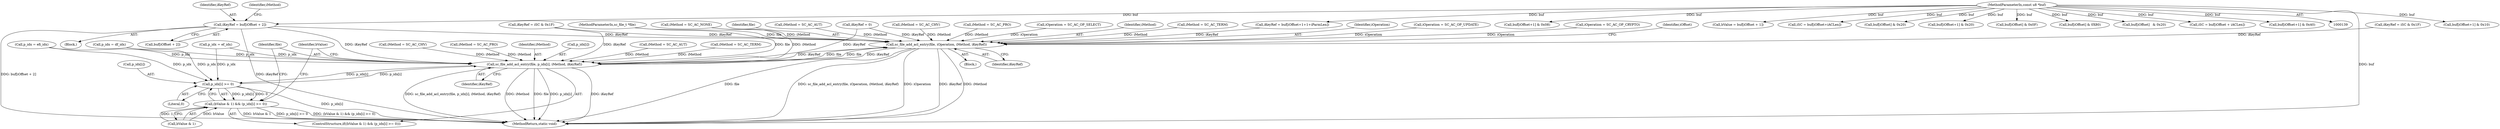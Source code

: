 digraph "0_OpenSC_8fe377e93b4b56060e5bbfb6f3142ceaeca744fa_17@pointer" {
"1000416" [label="(Call,iKeyRef = buf[iOffset + 2])"];
"1000141" [label="(MethodParameterIn,const u8 *buf)"];
"1000334" [label="(Call,sc_file_add_acl_entry(file, iOperation, iMethod, iKeyRef))"];
"1000453" [label="(Call,sc_file_add_acl_entry(file, p_idx[i], iMethod, iKeyRef))"];
"1000448" [label="(Call,p_idx[i] >= 0)"];
"1000444" [label="(Call,(bValue & 1) && (p_idx[i] >= 0))"];
"1000445" [label="(Call,bValue & 1)"];
"1000337" [label="(Identifier,iMethod)"];
"1000231" [label="(Call,buf[iOffset+1] & 0x10)"];
"1000455" [label="(Call,p_idx[i])"];
"1000417" [label="(Identifier,iKeyRef)"];
"1000453" [label="(Call,sc_file_add_acl_entry(file, p_idx[i], iMethod, iKeyRef))"];
"1000444" [label="(Call,(bValue & 1) && (p_idx[i] >= 0))"];
"1000241" [label="(Call,buf[iOffset+1] & 0x08)"];
"1000426" [label="(Call,bValue = buf[iOffset + 1])"];
"1000338" [label="(Identifier,iKeyRef)"];
"1000404" [label="(Call,iKeyRef = iSC & 0x1F)"];
"1000280" [label="(Call,iMethod = SC_AC_PRO)"];
"1000330" [label="(Call,iOperation = SC_AC_OP_SELECT)"];
"1000298" [label="(Call,iKeyRef = buf[iOffset+1+1+iParmLen])"];
"1000449" [label="(Call,p_idx[i])"];
"1000254" [label="(Call,iSC = buf[iOffset+iACLen])"];
"1000389" [label="(Call,iMethod = SC_AC_TERM)"];
"1000367" [label="(Call,buf[iOffset] & 0x20)"];
"1000221" [label="(Call,buf[iOffset+1] & 0x20)"];
"1000269" [label="(Call,iMethod = SC_AC_TERM)"];
"1000459" [label="(Identifier,iKeyRef)"];
"1000336" [label="(Identifier,iOperation)"];
"1000454" [label="(Identifier,file)"];
"1000423" [label="(Call,iMethod = SC_AC_CHV)"];
"1000175" [label="(Call,buf[iOffset] & 0x0F)"];
"1000473" [label="(MethodReturn,static void)"];
"1000188" [label="(Call,buf[iOffset] & 0X80)"];
"1000325" [label="(Call,iOperation = SC_AC_OP_UPDATE)"];
"1000140" [label="(MethodParameterIn,sc_file_t *file)"];
"1000416" [label="(Call,iKeyRef = buf[iOffset + 2])"];
"1000320" [label="(Call,iOperation = SC_AC_OP_CRYPTO)"];
"1000400" [label="(Call,iMethod = SC_AC_PRO)"];
"1000193" [label="(Block,)"];
"1000418" [label="(Call,buf[iOffset + 2])"];
"1000464" [label="(Identifier,iOffset)"];
"1000284" [label="(Call,iKeyRef = iSC & 0x1F)"];
"1000352" [label="(Call,p_idx = efi_idx)"];
"1000458" [label="(Identifier,iMethod)"];
"1000452" [label="(Literal,0)"];
"1000424" [label="(Identifier,iMethod)"];
"1000415" [label="(Block,)"];
"1000334" [label="(Call,sc_file_add_acl_entry(file, iOperation, iMethod, iKeyRef))"];
"1000184" [label="(Call,iMethod = SC_AC_NONE)"];
"1000357" [label="(Call,p_idx = ef_idx)"];
"1000203" [label="(Call,buf[iOffset]   & 0x20)"];
"1000335" [label="(Identifier,file)"];
"1000274" [label="(Call,iMethod = SC_AC_AUT)"];
"1000309" [label="(Call,iMethod = SC_AC_CHV)"];
"1000156" [label="(Call,iKeyRef = 0)"];
"1000347" [label="(Call,p_idx = df_idx)"];
"1000374" [label="(Call,iSC = buf[iOffset + iACLen])"];
"1000141" [label="(MethodParameterIn,const u8 *buf)"];
"1000443" [label="(ControlStructure,if((bValue & 1) && (p_idx[i] >= 0)))"];
"1000461" [label="(Identifier,bValue)"];
"1000394" [label="(Call,iMethod = SC_AC_AUT)"];
"1000448" [label="(Call,p_idx[i] >= 0)"];
"1000211" [label="(Call,buf[iOffset+1] & 0x40)"];
"1000416" -> "1000415"  [label="AST: "];
"1000416" -> "1000418"  [label="CFG: "];
"1000417" -> "1000416"  [label="AST: "];
"1000418" -> "1000416"  [label="AST: "];
"1000424" -> "1000416"  [label="CFG: "];
"1000416" -> "1000473"  [label="DDG: buf[iOffset + 2]"];
"1000416" -> "1000473"  [label="DDG: iKeyRef"];
"1000416" -> "1000334"  [label="DDG: iKeyRef"];
"1000141" -> "1000416"  [label="DDG: buf"];
"1000416" -> "1000453"  [label="DDG: iKeyRef"];
"1000141" -> "1000139"  [label="AST: "];
"1000141" -> "1000473"  [label="DDG: buf"];
"1000141" -> "1000175"  [label="DDG: buf"];
"1000141" -> "1000188"  [label="DDG: buf"];
"1000141" -> "1000203"  [label="DDG: buf"];
"1000141" -> "1000211"  [label="DDG: buf"];
"1000141" -> "1000221"  [label="DDG: buf"];
"1000141" -> "1000231"  [label="DDG: buf"];
"1000141" -> "1000241"  [label="DDG: buf"];
"1000141" -> "1000254"  [label="DDG: buf"];
"1000141" -> "1000298"  [label="DDG: buf"];
"1000141" -> "1000367"  [label="DDG: buf"];
"1000141" -> "1000374"  [label="DDG: buf"];
"1000141" -> "1000426"  [label="DDG: buf"];
"1000334" -> "1000193"  [label="AST: "];
"1000334" -> "1000338"  [label="CFG: "];
"1000335" -> "1000334"  [label="AST: "];
"1000336" -> "1000334"  [label="AST: "];
"1000337" -> "1000334"  [label="AST: "];
"1000338" -> "1000334"  [label="AST: "];
"1000464" -> "1000334"  [label="CFG: "];
"1000334" -> "1000473"  [label="DDG: sc_file_add_acl_entry(file, iOperation, iMethod, iKeyRef)"];
"1000334" -> "1000473"  [label="DDG: iOperation"];
"1000334" -> "1000473"  [label="DDG: iKeyRef"];
"1000334" -> "1000473"  [label="DDG: iMethod"];
"1000334" -> "1000473"  [label="DDG: file"];
"1000453" -> "1000334"  [label="DDG: file"];
"1000453" -> "1000334"  [label="DDG: iKeyRef"];
"1000140" -> "1000334"  [label="DDG: file"];
"1000325" -> "1000334"  [label="DDG: iOperation"];
"1000330" -> "1000334"  [label="DDG: iOperation"];
"1000320" -> "1000334"  [label="DDG: iOperation"];
"1000309" -> "1000334"  [label="DDG: iMethod"];
"1000184" -> "1000334"  [label="DDG: iMethod"];
"1000274" -> "1000334"  [label="DDG: iMethod"];
"1000280" -> "1000334"  [label="DDG: iMethod"];
"1000269" -> "1000334"  [label="DDG: iMethod"];
"1000156" -> "1000334"  [label="DDG: iKeyRef"];
"1000298" -> "1000334"  [label="DDG: iKeyRef"];
"1000404" -> "1000334"  [label="DDG: iKeyRef"];
"1000284" -> "1000334"  [label="DDG: iKeyRef"];
"1000334" -> "1000453"  [label="DDG: file"];
"1000334" -> "1000453"  [label="DDG: iKeyRef"];
"1000453" -> "1000443"  [label="AST: "];
"1000453" -> "1000459"  [label="CFG: "];
"1000454" -> "1000453"  [label="AST: "];
"1000455" -> "1000453"  [label="AST: "];
"1000458" -> "1000453"  [label="AST: "];
"1000459" -> "1000453"  [label="AST: "];
"1000461" -> "1000453"  [label="CFG: "];
"1000453" -> "1000473"  [label="DDG: p_idx[i]"];
"1000453" -> "1000473"  [label="DDG: iKeyRef"];
"1000453" -> "1000473"  [label="DDG: sc_file_add_acl_entry(file, p_idx[i], iMethod, iKeyRef)"];
"1000453" -> "1000473"  [label="DDG: iMethod"];
"1000453" -> "1000473"  [label="DDG: file"];
"1000453" -> "1000448"  [label="DDG: p_idx[i]"];
"1000140" -> "1000453"  [label="DDG: file"];
"1000352" -> "1000453"  [label="DDG: p_idx"];
"1000347" -> "1000453"  [label="DDG: p_idx"];
"1000448" -> "1000453"  [label="DDG: p_idx[i]"];
"1000357" -> "1000453"  [label="DDG: p_idx"];
"1000184" -> "1000453"  [label="DDG: iMethod"];
"1000400" -> "1000453"  [label="DDG: iMethod"];
"1000423" -> "1000453"  [label="DDG: iMethod"];
"1000389" -> "1000453"  [label="DDG: iMethod"];
"1000394" -> "1000453"  [label="DDG: iMethod"];
"1000156" -> "1000453"  [label="DDG: iKeyRef"];
"1000404" -> "1000453"  [label="DDG: iKeyRef"];
"1000448" -> "1000444"  [label="AST: "];
"1000448" -> "1000452"  [label="CFG: "];
"1000449" -> "1000448"  [label="AST: "];
"1000452" -> "1000448"  [label="AST: "];
"1000444" -> "1000448"  [label="CFG: "];
"1000448" -> "1000473"  [label="DDG: p_idx[i]"];
"1000448" -> "1000444"  [label="DDG: p_idx[i]"];
"1000448" -> "1000444"  [label="DDG: 0"];
"1000352" -> "1000448"  [label="DDG: p_idx"];
"1000347" -> "1000448"  [label="DDG: p_idx"];
"1000357" -> "1000448"  [label="DDG: p_idx"];
"1000444" -> "1000443"  [label="AST: "];
"1000444" -> "1000445"  [label="CFG: "];
"1000445" -> "1000444"  [label="AST: "];
"1000454" -> "1000444"  [label="CFG: "];
"1000461" -> "1000444"  [label="CFG: "];
"1000444" -> "1000473"  [label="DDG: bValue & 1"];
"1000444" -> "1000473"  [label="DDG: p_idx[i] >= 0"];
"1000444" -> "1000473"  [label="DDG: (bValue & 1) && (p_idx[i] >= 0)"];
"1000445" -> "1000444"  [label="DDG: bValue"];
"1000445" -> "1000444"  [label="DDG: 1"];
}
